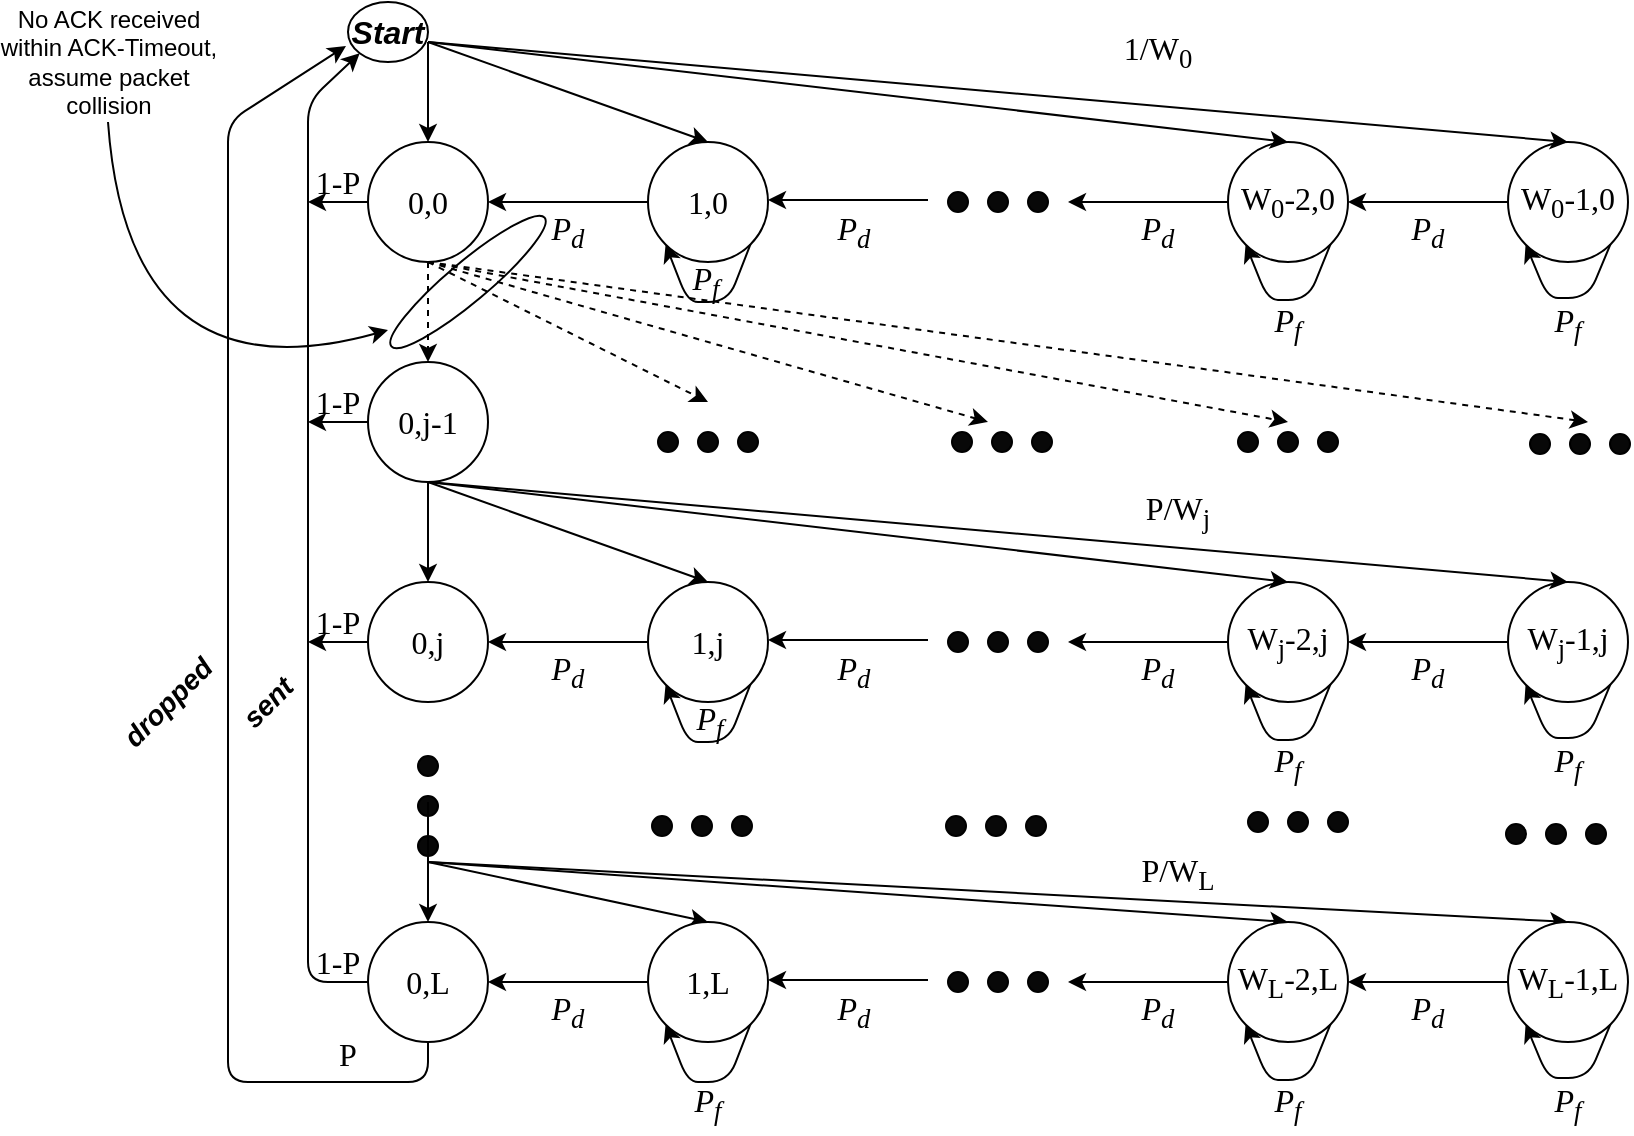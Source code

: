 <mxfile version="11.0.2" type="device"><diagram id="iPXQcQGhJJl7u24ujpxk" name="Page-1"><mxGraphModel dx="2187" dy="2114" grid="1" gridSize="10" guides="1" tooltips="1" connect="1" arrows="1" fold="1" page="1" pageScale="1" pageWidth="827" pageHeight="1169" math="0" shadow="0"><root><mxCell id="0"/><mxCell id="1" parent="0"/><mxCell id="LnXT7M3TGiu2-1s4D5pW-6" value="" style="edgeStyle=orthogonalEdgeStyle;rounded=0;orthogonalLoop=1;jettySize=auto;html=1;" edge="1" parent="1" source="LnXT7M3TGiu2-1s4D5pW-1" target="LnXT7M3TGiu2-1s4D5pW-5"><mxGeometry relative="1" as="geometry"/></mxCell><mxCell id="LnXT7M3TGiu2-1s4D5pW-1" value="&lt;font style=&quot;font-size: 16px&quot; face=&quot;Georgia&quot;&gt;W&lt;/font&gt;&lt;font style=&quot;font-size: 16px&quot; face=&quot;Georgia&quot;&gt;&lt;sub&gt;0&lt;/sub&gt;-1,0&lt;/font&gt;" style="ellipse;whiteSpace=wrap;html=1;" vertex="1" parent="1"><mxGeometry x="740" y="10" width="60" height="60" as="geometry"/></mxCell><mxCell id="LnXT7M3TGiu2-1s4D5pW-8" value="" style="edgeStyle=orthogonalEdgeStyle;rounded=0;orthogonalLoop=1;jettySize=auto;html=1;" edge="1" parent="1" source="LnXT7M3TGiu2-1s4D5pW-5"><mxGeometry relative="1" as="geometry"><mxPoint x="520" y="40" as="targetPoint"/></mxGeometry></mxCell><mxCell id="LnXT7M3TGiu2-1s4D5pW-5" value="&lt;font style=&quot;font-size: 16px&quot; face=&quot;Georgia&quot;&gt;W&lt;/font&gt;&lt;font style=&quot;font-size: 16px&quot; face=&quot;Georgia&quot;&gt;&lt;sub&gt;0&lt;/sub&gt;-2,0&lt;/font&gt;" style="ellipse;whiteSpace=wrap;html=1;" vertex="1" parent="1"><mxGeometry x="600" y="10" width="60" height="60" as="geometry"/></mxCell><mxCell id="LnXT7M3TGiu2-1s4D5pW-9" value="" style="ellipse;whiteSpace=wrap;html=1;fillColor=#080808;" vertex="1" parent="1"><mxGeometry x="500" y="35" width="10" height="10" as="geometry"/></mxCell><mxCell id="LnXT7M3TGiu2-1s4D5pW-10" value="" style="ellipse;whiteSpace=wrap;html=1;fillColor=#080808;" vertex="1" parent="1"><mxGeometry x="480" y="35" width="10" height="10" as="geometry"/></mxCell><mxCell id="LnXT7M3TGiu2-1s4D5pW-11" value="" style="ellipse;whiteSpace=wrap;html=1;fillColor=#080808;" vertex="1" parent="1"><mxGeometry x="460" y="35" width="10" height="10" as="geometry"/></mxCell><mxCell id="LnXT7M3TGiu2-1s4D5pW-15" value="" style="edgeStyle=orthogonalEdgeStyle;rounded=0;orthogonalLoop=1;jettySize=auto;html=1;" edge="1" parent="1" source="LnXT7M3TGiu2-1s4D5pW-12" target="LnXT7M3TGiu2-1s4D5pW-14"><mxGeometry relative="1" as="geometry"/></mxCell><mxCell id="LnXT7M3TGiu2-1s4D5pW-12" value="&lt;font style=&quot;font-size: 16px&quot; face=&quot;Georgia&quot;&gt;1&lt;font style=&quot;font-size: 16px&quot;&gt;,0&lt;/font&gt;&lt;/font&gt;" style="ellipse;whiteSpace=wrap;html=1;" vertex="1" parent="1"><mxGeometry x="310" y="10" width="60" height="60" as="geometry"/></mxCell><mxCell id="LnXT7M3TGiu2-1s4D5pW-14" value="&lt;font style=&quot;font-size: 16px&quot; face=&quot;Georgia&quot;&gt;0&lt;font style=&quot;font-size: 16px&quot;&gt;,0&lt;/font&gt;&lt;/font&gt;" style="ellipse;whiteSpace=wrap;html=1;" vertex="1" parent="1"><mxGeometry x="170" y="10" width="60" height="60" as="geometry"/></mxCell><mxCell id="LnXT7M3TGiu2-1s4D5pW-13" value="" style="edgeStyle=orthogonalEdgeStyle;rounded=0;orthogonalLoop=1;jettySize=auto;html=1;" edge="1" parent="1"><mxGeometry relative="1" as="geometry"><mxPoint x="450" y="39" as="sourcePoint"/><mxPoint x="370" y="39" as="targetPoint"/></mxGeometry></mxCell><mxCell id="LnXT7M3TGiu2-1s4D5pW-16" value="" style="endArrow=classic;html=1;entryX=0.5;entryY=0;entryDx=0;entryDy=0;" edge="1" parent="1" target="LnXT7M3TGiu2-1s4D5pW-14"><mxGeometry width="50" height="50" relative="1" as="geometry"><mxPoint x="200" y="-40" as="sourcePoint"/><mxPoint x="220" y="90" as="targetPoint"/></mxGeometry></mxCell><mxCell id="LnXT7M3TGiu2-1s4D5pW-17" value="" style="endArrow=classic;html=1;entryX=0.5;entryY=0;entryDx=0;entryDy=0;" edge="1" parent="1" target="LnXT7M3TGiu2-1s4D5pW-12"><mxGeometry width="50" height="50" relative="1" as="geometry"><mxPoint x="200" y="-40" as="sourcePoint"/><mxPoint x="210" y="20" as="targetPoint"/></mxGeometry></mxCell><mxCell id="LnXT7M3TGiu2-1s4D5pW-18" value="" style="endArrow=classic;html=1;entryX=0.5;entryY=0;entryDx=0;entryDy=0;" edge="1" parent="1" target="LnXT7M3TGiu2-1s4D5pW-5"><mxGeometry width="50" height="50" relative="1" as="geometry"><mxPoint x="200" y="-40" as="sourcePoint"/><mxPoint x="220" y="30" as="targetPoint"/></mxGeometry></mxCell><mxCell id="LnXT7M3TGiu2-1s4D5pW-19" value="" style="endArrow=classic;html=1;entryX=0.5;entryY=0;entryDx=0;entryDy=0;" edge="1" parent="1" target="LnXT7M3TGiu2-1s4D5pW-1"><mxGeometry width="50" height="50" relative="1" as="geometry"><mxPoint x="200" y="-40" as="sourcePoint"/><mxPoint x="230" y="40" as="targetPoint"/></mxGeometry></mxCell><mxCell id="LnXT7M3TGiu2-1s4D5pW-20" value="&lt;font style=&quot;font-size: 16px&quot; face=&quot;Georgia&quot;&gt;1/W&lt;sub&gt;0&lt;/sub&gt;&lt;/font&gt;" style="text;html=1;strokeColor=none;fillColor=none;align=center;verticalAlign=middle;whiteSpace=wrap;rounded=0;" vertex="1" parent="1"><mxGeometry x="540" y="-50" width="50" height="30" as="geometry"/></mxCell><mxCell id="LnXT7M3TGiu2-1s4D5pW-22" value="" style="endArrow=classic;html=1;exitX=1;exitY=1;exitDx=0;exitDy=0;entryX=0;entryY=1;entryDx=0;entryDy=0;rounded=1;" edge="1" parent="1" source="LnXT7M3TGiu2-1s4D5pW-12" target="LnXT7M3TGiu2-1s4D5pW-12"><mxGeometry width="50" height="50" relative="1" as="geometry"><mxPoint x="361" y="130" as="sourcePoint"/><mxPoint x="319" y="130" as="targetPoint"/><Array as="points"><mxPoint x="350" y="90"/><mxPoint x="330" y="90"/></Array></mxGeometry></mxCell><mxCell id="LnXT7M3TGiu2-1s4D5pW-23" value="" style="endArrow=classic;html=1;rounded=1;exitX=1;exitY=1;exitDx=0;exitDy=0;entryX=0;entryY=1;entryDx=0;entryDy=0;" edge="1" parent="1" source="LnXT7M3TGiu2-1s4D5pW-5" target="LnXT7M3TGiu2-1s4D5pW-5"><mxGeometry width="50" height="50" relative="1" as="geometry"><mxPoint x="660" y="70" as="sourcePoint"/><mxPoint x="590" y="70" as="targetPoint"/><Array as="points"><mxPoint x="640" y="89"/><mxPoint x="620" y="89"/></Array></mxGeometry></mxCell><mxCell id="LnXT7M3TGiu2-1s4D5pW-24" value="" style="endArrow=classic;html=1;rounded=1;exitX=1;exitY=1;exitDx=0;exitDy=0;entryX=0;entryY=1;entryDx=0;entryDy=0;" edge="1" parent="1" source="LnXT7M3TGiu2-1s4D5pW-1" target="LnXT7M3TGiu2-1s4D5pW-1"><mxGeometry width="50" height="50" relative="1" as="geometry"><mxPoint x="800" y="70" as="sourcePoint"/><mxPoint x="730" y="70" as="targetPoint"/><Array as="points"><mxPoint x="780" y="88"/><mxPoint x="760" y="88"/></Array></mxGeometry></mxCell><mxCell id="LnXT7M3TGiu2-1s4D5pW-26" value="&lt;i&gt;&lt;font style=&quot;font-size: 16px&quot; face=&quot;Georgia&quot;&gt;P&lt;sub&gt;f&lt;/sub&gt;&lt;/font&gt;&lt;/i&gt;" style="text;html=1;strokeColor=none;fillColor=none;align=center;verticalAlign=middle;whiteSpace=wrap;rounded=0;" vertex="1" parent="1"><mxGeometry x="313.5" y="65" width="50" height="30" as="geometry"/></mxCell><mxCell id="LnXT7M3TGiu2-1s4D5pW-27" value="&lt;i&gt;&lt;font style=&quot;font-size: 16px&quot; face=&quot;Georgia&quot;&gt;P&lt;sub&gt;f&lt;/sub&gt;&lt;/font&gt;&lt;/i&gt;" style="text;html=1;strokeColor=none;fillColor=none;align=center;verticalAlign=middle;whiteSpace=wrap;rounded=0;" vertex="1" parent="1"><mxGeometry x="605" y="86" width="50" height="30" as="geometry"/></mxCell><mxCell id="LnXT7M3TGiu2-1s4D5pW-28" value="&lt;i&gt;&lt;font style=&quot;font-size: 16px&quot; face=&quot;Georgia&quot;&gt;P&lt;sub&gt;f&lt;/sub&gt;&lt;/font&gt;&lt;/i&gt;" style="text;html=1;strokeColor=none;fillColor=none;align=center;verticalAlign=middle;whiteSpace=wrap;rounded=0;" vertex="1" parent="1"><mxGeometry x="745" y="86" width="50" height="30" as="geometry"/></mxCell><mxCell id="LnXT7M3TGiu2-1s4D5pW-29" value="&lt;i&gt;&lt;font style=&quot;font-size: 16px&quot; face=&quot;Georgia&quot;&gt;P&lt;sub&gt;d&lt;/sub&gt;&lt;/font&gt;&lt;/i&gt;" style="text;html=1;strokeColor=none;fillColor=none;align=center;verticalAlign=middle;whiteSpace=wrap;rounded=0;" vertex="1" parent="1"><mxGeometry x="245" y="40" width="50" height="30" as="geometry"/></mxCell><mxCell id="LnXT7M3TGiu2-1s4D5pW-30" value="&lt;i&gt;&lt;font style=&quot;font-size: 16px&quot; face=&quot;Georgia&quot;&gt;P&lt;sub&gt;d&lt;/sub&gt;&lt;/font&gt;&lt;/i&gt;" style="text;html=1;strokeColor=none;fillColor=none;align=center;verticalAlign=middle;whiteSpace=wrap;rounded=0;" vertex="1" parent="1"><mxGeometry x="388" y="40" width="50" height="30" as="geometry"/></mxCell><mxCell id="LnXT7M3TGiu2-1s4D5pW-31" value="&lt;i&gt;&lt;font style=&quot;font-size: 16px&quot; face=&quot;Georgia&quot;&gt;P&lt;sub&gt;d&lt;/sub&gt;&lt;/font&gt;&lt;/i&gt;" style="text;html=1;strokeColor=none;fillColor=none;align=center;verticalAlign=middle;whiteSpace=wrap;rounded=0;" vertex="1" parent="1"><mxGeometry x="540" y="40" width="50" height="30" as="geometry"/></mxCell><mxCell id="LnXT7M3TGiu2-1s4D5pW-32" value="&lt;i&gt;&lt;font style=&quot;font-size: 16px&quot; face=&quot;Georgia&quot;&gt;P&lt;sub&gt;d&lt;/sub&gt;&lt;/font&gt;&lt;/i&gt;" style="text;html=1;strokeColor=none;fillColor=none;align=center;verticalAlign=middle;whiteSpace=wrap;rounded=0;" vertex="1" parent="1"><mxGeometry x="675" y="40" width="50" height="30" as="geometry"/></mxCell><mxCell id="LnXT7M3TGiu2-1s4D5pW-33" value="" style="endArrow=classic;html=1;exitX=0;exitY=0.5;exitDx=0;exitDy=0;" edge="1" parent="1" source="LnXT7M3TGiu2-1s4D5pW-14"><mxGeometry width="50" height="50" relative="1" as="geometry"><mxPoint x="170" y="190" as="sourcePoint"/><mxPoint x="140" y="40" as="targetPoint"/></mxGeometry></mxCell><mxCell id="LnXT7M3TGiu2-1s4D5pW-61" value="" style="edgeStyle=orthogonalEdgeStyle;rounded=0;orthogonalLoop=1;jettySize=auto;html=1;" edge="1" parent="1" source="LnXT7M3TGiu2-1s4D5pW-62" target="LnXT7M3TGiu2-1s4D5pW-64"><mxGeometry relative="1" as="geometry"/></mxCell><mxCell id="LnXT7M3TGiu2-1s4D5pW-62" value="&lt;font style=&quot;font-size: 16px&quot; face=&quot;Georgia&quot;&gt;W&lt;/font&gt;&lt;font style=&quot;font-size: 16px&quot; face=&quot;Georgia&quot;&gt;&lt;sub&gt;j&lt;/sub&gt;-1,j&lt;/font&gt;" style="ellipse;whiteSpace=wrap;html=1;" vertex="1" parent="1"><mxGeometry x="740" y="230" width="60" height="60" as="geometry"/></mxCell><mxCell id="LnXT7M3TGiu2-1s4D5pW-63" value="" style="edgeStyle=orthogonalEdgeStyle;rounded=0;orthogonalLoop=1;jettySize=auto;html=1;" edge="1" parent="1" source="LnXT7M3TGiu2-1s4D5pW-64"><mxGeometry relative="1" as="geometry"><mxPoint x="520" y="260" as="targetPoint"/></mxGeometry></mxCell><mxCell id="LnXT7M3TGiu2-1s4D5pW-64" value="&lt;font style=&quot;font-size: 16px&quot; face=&quot;Georgia&quot;&gt;W&lt;/font&gt;&lt;font style=&quot;font-size: 16px&quot; face=&quot;Georgia&quot;&gt;&lt;sub&gt;j&lt;/sub&gt;-2,j&lt;/font&gt;" style="ellipse;whiteSpace=wrap;html=1;" vertex="1" parent="1"><mxGeometry x="600" y="230" width="60" height="60" as="geometry"/></mxCell><mxCell id="LnXT7M3TGiu2-1s4D5pW-65" value="" style="ellipse;whiteSpace=wrap;html=1;fillColor=#080808;" vertex="1" parent="1"><mxGeometry x="500" y="255" width="10" height="10" as="geometry"/></mxCell><mxCell id="LnXT7M3TGiu2-1s4D5pW-66" value="" style="ellipse;whiteSpace=wrap;html=1;fillColor=#080808;" vertex="1" parent="1"><mxGeometry x="480" y="255" width="10" height="10" as="geometry"/></mxCell><mxCell id="LnXT7M3TGiu2-1s4D5pW-67" value="" style="ellipse;whiteSpace=wrap;html=1;fillColor=#080808;" vertex="1" parent="1"><mxGeometry x="460" y="255" width="10" height="10" as="geometry"/></mxCell><mxCell id="LnXT7M3TGiu2-1s4D5pW-68" value="" style="edgeStyle=orthogonalEdgeStyle;rounded=0;orthogonalLoop=1;jettySize=auto;html=1;" edge="1" parent="1" source="LnXT7M3TGiu2-1s4D5pW-69" target="LnXT7M3TGiu2-1s4D5pW-70"><mxGeometry relative="1" as="geometry"/></mxCell><mxCell id="LnXT7M3TGiu2-1s4D5pW-69" value="&lt;font style=&quot;font-size: 16px&quot; face=&quot;Georgia&quot;&gt;1&lt;font style=&quot;font-size: 16px&quot;&gt;,j&lt;/font&gt;&lt;/font&gt;" style="ellipse;whiteSpace=wrap;html=1;" vertex="1" parent="1"><mxGeometry x="310" y="230" width="60" height="60" as="geometry"/></mxCell><mxCell id="LnXT7M3TGiu2-1s4D5pW-70" value="&lt;font style=&quot;font-size: 16px&quot; face=&quot;Georgia&quot;&gt;0&lt;font style=&quot;font-size: 16px&quot;&gt;,j&lt;/font&gt;&lt;/font&gt;" style="ellipse;whiteSpace=wrap;html=1;" vertex="1" parent="1"><mxGeometry x="170" y="230" width="60" height="60" as="geometry"/></mxCell><mxCell id="LnXT7M3TGiu2-1s4D5pW-71" value="" style="edgeStyle=orthogonalEdgeStyle;rounded=0;orthogonalLoop=1;jettySize=auto;html=1;" edge="1" parent="1"><mxGeometry relative="1" as="geometry"><mxPoint x="450" y="259" as="sourcePoint"/><mxPoint x="370" y="259" as="targetPoint"/></mxGeometry></mxCell><mxCell id="LnXT7M3TGiu2-1s4D5pW-72" value="" style="endArrow=classic;html=1;entryX=0.5;entryY=0;entryDx=0;entryDy=0;" edge="1" parent="1" target="LnXT7M3TGiu2-1s4D5pW-70"><mxGeometry width="50" height="50" relative="1" as="geometry"><mxPoint x="200" y="180" as="sourcePoint"/><mxPoint x="220" y="310" as="targetPoint"/></mxGeometry></mxCell><mxCell id="LnXT7M3TGiu2-1s4D5pW-73" value="" style="endArrow=classic;html=1;entryX=0.5;entryY=0;entryDx=0;entryDy=0;" edge="1" parent="1" target="LnXT7M3TGiu2-1s4D5pW-69"><mxGeometry width="50" height="50" relative="1" as="geometry"><mxPoint x="200" y="180" as="sourcePoint"/><mxPoint x="210" y="240" as="targetPoint"/></mxGeometry></mxCell><mxCell id="LnXT7M3TGiu2-1s4D5pW-74" value="" style="endArrow=classic;html=1;entryX=0.5;entryY=0;entryDx=0;entryDy=0;" edge="1" parent="1" target="LnXT7M3TGiu2-1s4D5pW-64"><mxGeometry width="50" height="50" relative="1" as="geometry"><mxPoint x="200" y="180" as="sourcePoint"/><mxPoint x="220" y="250" as="targetPoint"/></mxGeometry></mxCell><mxCell id="LnXT7M3TGiu2-1s4D5pW-75" value="" style="endArrow=classic;html=1;entryX=0.5;entryY=0;entryDx=0;entryDy=0;" edge="1" parent="1" target="LnXT7M3TGiu2-1s4D5pW-62"><mxGeometry width="50" height="50" relative="1" as="geometry"><mxPoint x="200" y="180" as="sourcePoint"/><mxPoint x="230" y="260" as="targetPoint"/></mxGeometry></mxCell><mxCell id="LnXT7M3TGiu2-1s4D5pW-76" value="&lt;font style=&quot;font-size: 16px&quot; face=&quot;Georgia&quot;&gt;P/W&lt;sub&gt;j&lt;/sub&gt;&lt;/font&gt;" style="text;html=1;strokeColor=none;fillColor=none;align=center;verticalAlign=middle;whiteSpace=wrap;rounded=0;" vertex="1" parent="1"><mxGeometry x="550" y="180" width="50" height="30" as="geometry"/></mxCell><mxCell id="LnXT7M3TGiu2-1s4D5pW-77" value="" style="endArrow=classic;html=1;exitX=1;exitY=1;exitDx=0;exitDy=0;entryX=0;entryY=1;entryDx=0;entryDy=0;rounded=1;" edge="1" parent="1" source="LnXT7M3TGiu2-1s4D5pW-69" target="LnXT7M3TGiu2-1s4D5pW-69"><mxGeometry width="50" height="50" relative="1" as="geometry"><mxPoint x="361" y="350" as="sourcePoint"/><mxPoint x="319" y="350" as="targetPoint"/><Array as="points"><mxPoint x="350" y="310"/><mxPoint x="330" y="310"/></Array></mxGeometry></mxCell><mxCell id="LnXT7M3TGiu2-1s4D5pW-78" value="" style="endArrow=classic;html=1;rounded=1;exitX=1;exitY=1;exitDx=0;exitDy=0;entryX=0;entryY=1;entryDx=0;entryDy=0;" edge="1" parent="1" source="LnXT7M3TGiu2-1s4D5pW-64" target="LnXT7M3TGiu2-1s4D5pW-64"><mxGeometry width="50" height="50" relative="1" as="geometry"><mxPoint x="660" y="290" as="sourcePoint"/><mxPoint x="590" y="290" as="targetPoint"/><Array as="points"><mxPoint x="640" y="309"/><mxPoint x="620" y="309"/></Array></mxGeometry></mxCell><mxCell id="LnXT7M3TGiu2-1s4D5pW-79" value="" style="endArrow=classic;html=1;rounded=1;exitX=1;exitY=1;exitDx=0;exitDy=0;entryX=0;entryY=1;entryDx=0;entryDy=0;" edge="1" parent="1" source="LnXT7M3TGiu2-1s4D5pW-62" target="LnXT7M3TGiu2-1s4D5pW-62"><mxGeometry width="50" height="50" relative="1" as="geometry"><mxPoint x="800" y="290" as="sourcePoint"/><mxPoint x="730" y="290" as="targetPoint"/><Array as="points"><mxPoint x="780" y="308"/><mxPoint x="760" y="308"/></Array></mxGeometry></mxCell><mxCell id="LnXT7M3TGiu2-1s4D5pW-80" value="&lt;i&gt;&lt;font style=&quot;font-size: 16px&quot; face=&quot;Georgia&quot;&gt;P&lt;sub&gt;f&lt;/sub&gt;&lt;/font&gt;&lt;/i&gt;" style="text;html=1;strokeColor=none;fillColor=none;align=center;verticalAlign=middle;whiteSpace=wrap;rounded=0;" vertex="1" parent="1"><mxGeometry x="315.5" y="285" width="50" height="30" as="geometry"/></mxCell><mxCell id="LnXT7M3TGiu2-1s4D5pW-81" value="&lt;i&gt;&lt;font style=&quot;font-size: 16px&quot; face=&quot;Georgia&quot;&gt;P&lt;sub&gt;f&lt;/sub&gt;&lt;/font&gt;&lt;/i&gt;" style="text;html=1;strokeColor=none;fillColor=none;align=center;verticalAlign=middle;whiteSpace=wrap;rounded=0;" vertex="1" parent="1"><mxGeometry x="605" y="306" width="50" height="30" as="geometry"/></mxCell><mxCell id="LnXT7M3TGiu2-1s4D5pW-82" value="&lt;i&gt;&lt;font style=&quot;font-size: 16px&quot; face=&quot;Georgia&quot;&gt;P&lt;sub&gt;f&lt;/sub&gt;&lt;/font&gt;&lt;/i&gt;" style="text;html=1;strokeColor=none;fillColor=none;align=center;verticalAlign=middle;whiteSpace=wrap;rounded=0;" vertex="1" parent="1"><mxGeometry x="745" y="306" width="50" height="30" as="geometry"/></mxCell><mxCell id="LnXT7M3TGiu2-1s4D5pW-83" value="&lt;i&gt;&lt;font style=&quot;font-size: 16px&quot; face=&quot;Georgia&quot;&gt;P&lt;sub&gt;d&lt;/sub&gt;&lt;/font&gt;&lt;/i&gt;" style="text;html=1;strokeColor=none;fillColor=none;align=center;verticalAlign=middle;whiteSpace=wrap;rounded=0;" vertex="1" parent="1"><mxGeometry x="245" y="260" width="50" height="30" as="geometry"/></mxCell><mxCell id="LnXT7M3TGiu2-1s4D5pW-84" value="&lt;i&gt;&lt;font style=&quot;font-size: 16px&quot; face=&quot;Georgia&quot;&gt;P&lt;sub&gt;d&lt;/sub&gt;&lt;/font&gt;&lt;/i&gt;" style="text;html=1;strokeColor=none;fillColor=none;align=center;verticalAlign=middle;whiteSpace=wrap;rounded=0;" vertex="1" parent="1"><mxGeometry x="388" y="260" width="50" height="30" as="geometry"/></mxCell><mxCell id="LnXT7M3TGiu2-1s4D5pW-85" value="&lt;i&gt;&lt;font style=&quot;font-size: 16px&quot; face=&quot;Georgia&quot;&gt;P&lt;sub&gt;d&lt;/sub&gt;&lt;/font&gt;&lt;/i&gt;" style="text;html=1;strokeColor=none;fillColor=none;align=center;verticalAlign=middle;whiteSpace=wrap;rounded=0;" vertex="1" parent="1"><mxGeometry x="540" y="260" width="50" height="30" as="geometry"/></mxCell><mxCell id="LnXT7M3TGiu2-1s4D5pW-86" value="&lt;i&gt;&lt;font style=&quot;font-size: 16px&quot; face=&quot;Georgia&quot;&gt;P&lt;sub&gt;d&lt;/sub&gt;&lt;/font&gt;&lt;/i&gt;" style="text;html=1;strokeColor=none;fillColor=none;align=center;verticalAlign=middle;whiteSpace=wrap;rounded=0;" vertex="1" parent="1"><mxGeometry x="675" y="260" width="50" height="30" as="geometry"/></mxCell><mxCell id="LnXT7M3TGiu2-1s4D5pW-87" value="" style="endArrow=classic;html=1;exitX=0;exitY=0.5;exitDx=0;exitDy=0;" edge="1" parent="1" source="LnXT7M3TGiu2-1s4D5pW-70"><mxGeometry width="50" height="50" relative="1" as="geometry"><mxPoint x="170" y="410" as="sourcePoint"/><mxPoint x="140" y="260" as="targetPoint"/></mxGeometry></mxCell><mxCell id="LnXT7M3TGiu2-1s4D5pW-94" value="" style="ellipse;whiteSpace=wrap;html=1;fillColor=#080808;" vertex="1" parent="1"><mxGeometry x="605" y="155" width="10" height="10" as="geometry"/></mxCell><mxCell id="LnXT7M3TGiu2-1s4D5pW-95" value="" style="ellipse;whiteSpace=wrap;html=1;fillColor=#080808;" vertex="1" parent="1"><mxGeometry x="625" y="155" width="10" height="10" as="geometry"/></mxCell><mxCell id="LnXT7M3TGiu2-1s4D5pW-96" value="" style="ellipse;whiteSpace=wrap;html=1;fillColor=#080808;" vertex="1" parent="1"><mxGeometry x="645" y="155" width="10" height="10" as="geometry"/></mxCell><mxCell id="LnXT7M3TGiu2-1s4D5pW-100" value="" style="endArrow=classic;html=1;exitX=0.5;exitY=1;exitDx=0;exitDy=0;dashed=1;entryX=0.5;entryY=0;entryDx=0;entryDy=0;" edge="1" parent="1" source="LnXT7M3TGiu2-1s4D5pW-14" target="LnXT7M3TGiu2-1s4D5pW-142"><mxGeometry width="50" height="50" relative="1" as="geometry"><mxPoint x="200" y="90" as="sourcePoint"/><mxPoint x="200" y="140" as="targetPoint"/></mxGeometry></mxCell><mxCell id="LnXT7M3TGiu2-1s4D5pW-105" value="" style="group" vertex="1" connectable="0" parent="1"><mxGeometry x="462" y="155" width="50" height="10" as="geometry"/></mxCell><mxCell id="LnXT7M3TGiu2-1s4D5pW-91" value="" style="ellipse;whiteSpace=wrap;html=1;fillColor=#080808;" vertex="1" parent="LnXT7M3TGiu2-1s4D5pW-105"><mxGeometry x="40" width="10" height="10" as="geometry"/></mxCell><mxCell id="LnXT7M3TGiu2-1s4D5pW-92" value="" style="ellipse;whiteSpace=wrap;html=1;fillColor=#080808;" vertex="1" parent="LnXT7M3TGiu2-1s4D5pW-105"><mxGeometry x="20" width="10" height="10" as="geometry"/></mxCell><mxCell id="LnXT7M3TGiu2-1s4D5pW-93" value="" style="ellipse;whiteSpace=wrap;html=1;fillColor=#080808;" vertex="1" parent="LnXT7M3TGiu2-1s4D5pW-105"><mxGeometry width="10" height="10" as="geometry"/></mxCell><mxCell id="LnXT7M3TGiu2-1s4D5pW-112" value="" style="group" vertex="1" connectable="0" parent="1"><mxGeometry x="472" y="165" width="50" height="10" as="geometry"/></mxCell><mxCell id="LnXT7M3TGiu2-1s4D5pW-118" value="" style="ellipse;whiteSpace=wrap;html=1;fillColor=#080808;" vertex="1" parent="1"><mxGeometry x="315" y="155" width="10" height="10" as="geometry"/></mxCell><mxCell id="LnXT7M3TGiu2-1s4D5pW-119" value="" style="ellipse;whiteSpace=wrap;html=1;fillColor=#080808;" vertex="1" parent="1"><mxGeometry x="335" y="155" width="10" height="10" as="geometry"/></mxCell><mxCell id="LnXT7M3TGiu2-1s4D5pW-120" value="" style="ellipse;whiteSpace=wrap;html=1;fillColor=#080808;" vertex="1" parent="1"><mxGeometry x="355" y="155" width="10" height="10" as="geometry"/></mxCell><mxCell id="LnXT7M3TGiu2-1s4D5pW-122" value="" style="endArrow=classic;html=1;dashed=1;" edge="1" parent="1"><mxGeometry width="50" height="50" relative="1" as="geometry"><mxPoint x="200" y="70" as="sourcePoint"/><mxPoint x="340" y="140" as="targetPoint"/></mxGeometry></mxCell><mxCell id="LnXT7M3TGiu2-1s4D5pW-123" value="" style="endArrow=classic;html=1;dashed=1;" edge="1" parent="1"><mxGeometry width="50" height="50" relative="1" as="geometry"><mxPoint x="200" y="70" as="sourcePoint"/><mxPoint x="480" y="150" as="targetPoint"/></mxGeometry></mxCell><mxCell id="LnXT7M3TGiu2-1s4D5pW-124" value="" style="endArrow=classic;html=1;dashed=1;" edge="1" parent="1"><mxGeometry width="50" height="50" relative="1" as="geometry"><mxPoint x="200" y="70" as="sourcePoint"/><mxPoint x="630" y="150" as="targetPoint"/></mxGeometry></mxCell><mxCell id="LnXT7M3TGiu2-1s4D5pW-125" value="" style="endArrow=classic;html=1;dashed=1;" edge="1" parent="1"><mxGeometry width="50" height="50" relative="1" as="geometry"><mxPoint x="200" y="70" as="sourcePoint"/><mxPoint x="780" y="150" as="targetPoint"/></mxGeometry></mxCell><mxCell id="LnXT7M3TGiu2-1s4D5pW-126" value="" style="ellipse;whiteSpace=wrap;html=1;fillColor=#080808;" vertex="1" parent="1"><mxGeometry x="751" y="156" width="10" height="10" as="geometry"/></mxCell><mxCell id="LnXT7M3TGiu2-1s4D5pW-127" value="" style="ellipse;whiteSpace=wrap;html=1;fillColor=#080808;" vertex="1" parent="1"><mxGeometry x="771" y="156" width="10" height="10" as="geometry"/></mxCell><mxCell id="LnXT7M3TGiu2-1s4D5pW-128" value="" style="ellipse;whiteSpace=wrap;html=1;fillColor=#080808;" vertex="1" parent="1"><mxGeometry x="791" y="156" width="10" height="10" as="geometry"/></mxCell><mxCell id="LnXT7M3TGiu2-1s4D5pW-135" value="&lt;font style=&quot;font-size: 16px&quot; face=&quot;Georgia&quot;&gt;1-P&lt;/font&gt;" style="text;html=1;strokeColor=none;fillColor=none;align=center;verticalAlign=middle;whiteSpace=wrap;rounded=0;" vertex="1" parent="1"><mxGeometry x="135" y="20" width="40" height="20" as="geometry"/></mxCell><mxCell id="LnXT7M3TGiu2-1s4D5pW-136" value="&lt;font style=&quot;font-size: 16px&quot; face=&quot;Georgia&quot;&gt;1-P&lt;/font&gt;" style="text;html=1;strokeColor=none;fillColor=none;align=center;verticalAlign=middle;whiteSpace=wrap;rounded=0;" vertex="1" parent="1"><mxGeometry x="135" y="130" width="40" height="20" as="geometry"/></mxCell><mxCell id="LnXT7M3TGiu2-1s4D5pW-146" value="" style="edgeStyle=orthogonalEdgeStyle;rounded=1;orthogonalLoop=1;jettySize=auto;html=1;" edge="1" parent="1" source="LnXT7M3TGiu2-1s4D5pW-142"><mxGeometry relative="1" as="geometry"><mxPoint x="140" y="150" as="targetPoint"/></mxGeometry></mxCell><mxCell id="LnXT7M3TGiu2-1s4D5pW-142" value="&lt;font style=&quot;font-size: 16px&quot; face=&quot;Georgia&quot;&gt;0&lt;font style=&quot;font-size: 16px&quot;&gt;,j-1&lt;/font&gt;&lt;/font&gt;" style="ellipse;whiteSpace=wrap;html=1;" vertex="1" parent="1"><mxGeometry x="170" y="120" width="60" height="60" as="geometry"/></mxCell><mxCell id="LnXT7M3TGiu2-1s4D5pW-147" value="&lt;font style=&quot;font-size: 16px&quot; face=&quot;Georgia&quot;&gt;1-P&lt;/font&gt;" style="text;html=1;strokeColor=none;fillColor=none;align=center;verticalAlign=middle;whiteSpace=wrap;rounded=0;" vertex="1" parent="1"><mxGeometry x="135" y="240" width="40" height="20" as="geometry"/></mxCell><mxCell id="LnXT7M3TGiu2-1s4D5pW-148" value="" style="endArrow=classic;html=1;exitX=0;exitY=0.5;exitDx=0;exitDy=0;entryX=0;entryY=1;entryDx=0;entryDy=0;" edge="1" parent="1" source="LnXT7M3TGiu2-1s4D5pW-165" target="LnXT7M3TGiu2-1s4D5pW-219"><mxGeometry width="50" height="50" relative="1" as="geometry"><mxPoint x="140" y="440" as="sourcePoint"/><mxPoint x="160" y="-30" as="targetPoint"/><Array as="points"><mxPoint x="140" y="430"/><mxPoint x="140" y="-10"/></Array></mxGeometry></mxCell><mxCell id="LnXT7M3TGiu2-1s4D5pW-149" value="" style="curved=1;endArrow=classic;html=1;entryX=0.039;entryY=0.134;entryDx=0;entryDy=0;entryPerimeter=0;" edge="1" parent="1" target="LnXT7M3TGiu2-1s4D5pW-153"><mxGeometry width="50" height="50" relative="1" as="geometry"><mxPoint x="40" as="sourcePoint"/><mxPoint x="195" y="90" as="targetPoint"/><Array as="points"><mxPoint x="50" y="140"/></Array></mxGeometry></mxCell><mxCell id="LnXT7M3TGiu2-1s4D5pW-150" value="&lt;div&gt;No ACK received &lt;br&gt;&lt;/div&gt;&lt;div&gt;within ACK-Timeout,&lt;/div&gt;&lt;div&gt;assume packet&lt;/div&gt;&lt;div&gt; collision&lt;br&gt;&lt;/div&gt;" style="text;html=1;resizable=0;points=[];align=center;verticalAlign=middle;labelBackgroundColor=none;" vertex="1" connectable="0" parent="LnXT7M3TGiu2-1s4D5pW-149"><mxGeometry x="-0.899" relative="1" as="geometry"><mxPoint x="-1" y="-44" as="offset"/></mxGeometry></mxCell><mxCell id="LnXT7M3TGiu2-1s4D5pW-153" value="" style="ellipse;whiteSpace=wrap;html=1;fillColor=none;rotation=-40;" vertex="1" parent="1"><mxGeometry x="170" y="70" width="100" height="20" as="geometry"/></mxCell><mxCell id="LnXT7M3TGiu2-1s4D5pW-190" value="" style="group;rotation=90;" vertex="1" connectable="0" parent="1"><mxGeometry x="175" y="337" width="50" height="10" as="geometry"/></mxCell><mxCell id="LnXT7M3TGiu2-1s4D5pW-187" value="" style="ellipse;whiteSpace=wrap;html=1;fillColor=#080808;rotation=90;" vertex="1" parent="LnXT7M3TGiu2-1s4D5pW-190"><mxGeometry x="20" y="20" width="10" height="10" as="geometry"/></mxCell><mxCell id="LnXT7M3TGiu2-1s4D5pW-188" value="" style="ellipse;whiteSpace=wrap;html=1;fillColor=#080808;rotation=90;" vertex="1" parent="LnXT7M3TGiu2-1s4D5pW-190"><mxGeometry x="20" width="10" height="10" as="geometry"/></mxCell><mxCell id="LnXT7M3TGiu2-1s4D5pW-189" value="" style="ellipse;whiteSpace=wrap;html=1;fillColor=#080808;rotation=90;" vertex="1" parent="LnXT7M3TGiu2-1s4D5pW-190"><mxGeometry x="20" y="-20" width="10" height="10" as="geometry"/></mxCell><mxCell id="LnXT7M3TGiu2-1s4D5pW-198" value="" style="ellipse;whiteSpace=wrap;html=1;fillColor=#080808;" vertex="1" parent="1"><mxGeometry x="352" y="347" width="10" height="10" as="geometry"/></mxCell><mxCell id="LnXT7M3TGiu2-1s4D5pW-199" value="" style="ellipse;whiteSpace=wrap;html=1;fillColor=#080808;" vertex="1" parent="1"><mxGeometry x="332" y="347" width="10" height="10" as="geometry"/></mxCell><mxCell id="LnXT7M3TGiu2-1s4D5pW-200" value="" style="ellipse;whiteSpace=wrap;html=1;fillColor=#080808;" vertex="1" parent="1"><mxGeometry x="312" y="347" width="10" height="10" as="geometry"/></mxCell><mxCell id="LnXT7M3TGiu2-1s4D5pW-201" value="" style="ellipse;whiteSpace=wrap;html=1;fillColor=#080808;" vertex="1" parent="1"><mxGeometry x="499" y="347" width="10" height="10" as="geometry"/></mxCell><mxCell id="LnXT7M3TGiu2-1s4D5pW-202" value="" style="ellipse;whiteSpace=wrap;html=1;fillColor=#080808;" vertex="1" parent="1"><mxGeometry x="479" y="347" width="10" height="10" as="geometry"/></mxCell><mxCell id="LnXT7M3TGiu2-1s4D5pW-203" value="" style="ellipse;whiteSpace=wrap;html=1;fillColor=#080808;" vertex="1" parent="1"><mxGeometry x="459" y="347" width="10" height="10" as="geometry"/></mxCell><mxCell id="LnXT7M3TGiu2-1s4D5pW-204" value="" style="ellipse;whiteSpace=wrap;html=1;fillColor=#080808;" vertex="1" parent="1"><mxGeometry x="650" y="345" width="10" height="10" as="geometry"/></mxCell><mxCell id="LnXT7M3TGiu2-1s4D5pW-205" value="" style="ellipse;whiteSpace=wrap;html=1;fillColor=#080808;" vertex="1" parent="1"><mxGeometry x="630" y="345" width="10" height="10" as="geometry"/></mxCell><mxCell id="LnXT7M3TGiu2-1s4D5pW-206" value="" style="ellipse;whiteSpace=wrap;html=1;fillColor=#080808;" vertex="1" parent="1"><mxGeometry x="610" y="345" width="10" height="10" as="geometry"/></mxCell><mxCell id="LnXT7M3TGiu2-1s4D5pW-207" value="" style="ellipse;whiteSpace=wrap;html=1;fillColor=#080808;" vertex="1" parent="1"><mxGeometry x="779" y="351" width="10" height="10" as="geometry"/></mxCell><mxCell id="LnXT7M3TGiu2-1s4D5pW-208" value="" style="ellipse;whiteSpace=wrap;html=1;fillColor=#080808;" vertex="1" parent="1"><mxGeometry x="759" y="351" width="10" height="10" as="geometry"/></mxCell><mxCell id="LnXT7M3TGiu2-1s4D5pW-209" value="" style="ellipse;whiteSpace=wrap;html=1;fillColor=#080808;" vertex="1" parent="1"><mxGeometry x="739" y="351" width="10" height="10" as="geometry"/></mxCell><mxCell id="LnXT7M3TGiu2-1s4D5pW-210" value="" style="endArrow=classic;html=1;entryX=0.5;entryY=0;entryDx=0;entryDy=0;" edge="1" parent="1" target="LnXT7M3TGiu2-1s4D5pW-165"><mxGeometry width="50" height="50" relative="1" as="geometry"><mxPoint x="200" y="340" as="sourcePoint"/><mxPoint x="40" y="530" as="targetPoint"/></mxGeometry></mxCell><mxCell id="LnXT7M3TGiu2-1s4D5pW-211" value="" style="endArrow=classic;html=1;entryX=0.5;entryY=0;entryDx=0;entryDy=0;" edge="1" parent="1" target="LnXT7M3TGiu2-1s4D5pW-164"><mxGeometry width="50" height="50" relative="1" as="geometry"><mxPoint x="200" y="370" as="sourcePoint"/><mxPoint x="210" y="410" as="targetPoint"/></mxGeometry></mxCell><mxCell id="LnXT7M3TGiu2-1s4D5pW-212" value="" style="endArrow=classic;html=1;entryX=0.5;entryY=0;entryDx=0;entryDy=0;" edge="1" parent="1" target="LnXT7M3TGiu2-1s4D5pW-159"><mxGeometry width="50" height="50" relative="1" as="geometry"><mxPoint x="200" y="370" as="sourcePoint"/><mxPoint x="220" y="420" as="targetPoint"/></mxGeometry></mxCell><mxCell id="LnXT7M3TGiu2-1s4D5pW-213" value="" style="endArrow=classic;html=1;entryX=0.5;entryY=0;entryDx=0;entryDy=0;" edge="1" parent="1" target="LnXT7M3TGiu2-1s4D5pW-157"><mxGeometry width="50" height="50" relative="1" as="geometry"><mxPoint x="200" y="370" as="sourcePoint"/><mxPoint x="230" y="430" as="targetPoint"/></mxGeometry></mxCell><mxCell id="LnXT7M3TGiu2-1s4D5pW-214" value="&lt;font style=&quot;font-size: 16px&quot; face=&quot;Georgia&quot;&gt;P/W&lt;sub&gt;L&lt;/sub&gt;&lt;/font&gt;" style="text;html=1;strokeColor=none;fillColor=none;align=center;verticalAlign=middle;whiteSpace=wrap;rounded=0;" vertex="1" parent="1"><mxGeometry x="550" y="361" width="50" height="30" as="geometry"/></mxCell><mxCell id="LnXT7M3TGiu2-1s4D5pW-215" value="" style="endArrow=classic;html=1;exitX=0.5;exitY=1;exitDx=0;exitDy=0;entryX=-0.025;entryY=0.733;entryDx=0;entryDy=0;entryPerimeter=0;" edge="1" parent="1" source="LnXT7M3TGiu2-1s4D5pW-165" target="LnXT7M3TGiu2-1s4D5pW-219"><mxGeometry width="50" height="50" relative="1" as="geometry"><mxPoint x="-10" y="580" as="sourcePoint"/><mxPoint x="160" y="-40" as="targetPoint"/><Array as="points"><mxPoint x="200" y="480"/><mxPoint x="100" y="480"/><mxPoint x="100"/></Array></mxGeometry></mxCell><mxCell id="LnXT7M3TGiu2-1s4D5pW-219" value="&lt;i&gt;&lt;font style=&quot;font-size: 16px&quot;&gt;&lt;b&gt;&lt;font style=&quot;font-size: 16px&quot;&gt;Start&lt;/font&gt;&lt;/b&gt;&lt;/font&gt;&lt;/i&gt;" style="ellipse;whiteSpace=wrap;html=1;labelBackgroundColor=none;fillColor=none;" vertex="1" parent="1"><mxGeometry x="160" y="-60" width="40" height="30" as="geometry"/></mxCell><mxCell id="LnXT7M3TGiu2-1s4D5pW-221" value="&lt;i&gt;&lt;b&gt;&lt;font style=&quot;font-size: 14px&quot;&gt;dropped&lt;/font&gt;&lt;/b&gt;&lt;/i&gt;" style="text;html=1;strokeColor=none;fillColor=none;align=center;verticalAlign=middle;whiteSpace=wrap;rounded=0;labelBackgroundColor=none;rotation=-45;" vertex="1" parent="1"><mxGeometry x="50" y="280" width="40" height="20" as="geometry"/></mxCell><mxCell id="LnXT7M3TGiu2-1s4D5pW-157" value="&lt;font style=&quot;font-size: 16px&quot; face=&quot;Georgia&quot;&gt;W&lt;/font&gt;&lt;font style=&quot;font-size: 16px&quot; face=&quot;Georgia&quot;&gt;&lt;sub&gt;L&lt;/sub&gt;-1,L&lt;/font&gt;" style="ellipse;whiteSpace=wrap;html=1;" vertex="1" parent="1"><mxGeometry x="740" y="400" width="60" height="60" as="geometry"/></mxCell><mxCell id="LnXT7M3TGiu2-1s4D5pW-158" value="" style="edgeStyle=orthogonalEdgeStyle;rounded=0;orthogonalLoop=1;jettySize=auto;html=1;" edge="1" parent="1" source="LnXT7M3TGiu2-1s4D5pW-159"><mxGeometry relative="1" as="geometry"><mxPoint x="520" y="430" as="targetPoint"/></mxGeometry></mxCell><mxCell id="LnXT7M3TGiu2-1s4D5pW-159" value="&lt;font style=&quot;font-size: 16px&quot; face=&quot;Georgia&quot;&gt;W&lt;/font&gt;&lt;font style=&quot;font-size: 16px&quot; face=&quot;Georgia&quot;&gt;&lt;sub&gt;L&lt;/sub&gt;-2,L&lt;/font&gt;" style="ellipse;whiteSpace=wrap;html=1;" vertex="1" parent="1"><mxGeometry x="600" y="400" width="60" height="60" as="geometry"/></mxCell><mxCell id="LnXT7M3TGiu2-1s4D5pW-160" value="" style="ellipse;whiteSpace=wrap;html=1;fillColor=#080808;" vertex="1" parent="1"><mxGeometry x="500" y="425" width="10" height="10" as="geometry"/></mxCell><mxCell id="LnXT7M3TGiu2-1s4D5pW-161" value="" style="ellipse;whiteSpace=wrap;html=1;fillColor=#080808;" vertex="1" parent="1"><mxGeometry x="480" y="425" width="10" height="10" as="geometry"/></mxCell><mxCell id="LnXT7M3TGiu2-1s4D5pW-162" value="" style="ellipse;whiteSpace=wrap;html=1;fillColor=#080808;" vertex="1" parent="1"><mxGeometry x="460" y="425" width="10" height="10" as="geometry"/></mxCell><mxCell id="LnXT7M3TGiu2-1s4D5pW-164" value="&lt;font style=&quot;font-size: 16px&quot; face=&quot;Georgia&quot;&gt;1&lt;font style=&quot;font-size: 16px&quot;&gt;,L&lt;/font&gt;&lt;/font&gt;" style="ellipse;whiteSpace=wrap;html=1;" vertex="1" parent="1"><mxGeometry x="310" y="400" width="60" height="60" as="geometry"/></mxCell><mxCell id="LnXT7M3TGiu2-1s4D5pW-165" value="&lt;font style=&quot;font-size: 16px&quot; face=&quot;Georgia&quot;&gt;0&lt;font style=&quot;font-size: 16px&quot;&gt;,L&lt;/font&gt;&lt;/font&gt;" style="ellipse;whiteSpace=wrap;html=1;" vertex="1" parent="1"><mxGeometry x="170" y="400" width="60" height="60" as="geometry"/></mxCell><mxCell id="LnXT7M3TGiu2-1s4D5pW-166" value="" style="edgeStyle=orthogonalEdgeStyle;rounded=0;orthogonalLoop=1;jettySize=auto;html=1;" edge="1" parent="1"><mxGeometry relative="1" as="geometry"><mxPoint x="450" y="429" as="sourcePoint"/><mxPoint x="370" y="429" as="targetPoint"/></mxGeometry></mxCell><mxCell id="LnXT7M3TGiu2-1s4D5pW-167" value="" style="endArrow=classic;html=1;exitX=1;exitY=1;exitDx=0;exitDy=0;entryX=0;entryY=1;entryDx=0;entryDy=0;rounded=1;" edge="1" parent="1" source="LnXT7M3TGiu2-1s4D5pW-164" target="LnXT7M3TGiu2-1s4D5pW-164"><mxGeometry width="50" height="50" relative="1" as="geometry"><mxPoint x="361" y="520" as="sourcePoint"/><mxPoint x="319" y="520" as="targetPoint"/><Array as="points"><mxPoint x="350" y="480"/><mxPoint x="330" y="480"/></Array></mxGeometry></mxCell><mxCell id="LnXT7M3TGiu2-1s4D5pW-156" value="" style="edgeStyle=orthogonalEdgeStyle;rounded=0;orthogonalLoop=1;jettySize=auto;html=1;" edge="1" parent="1" source="LnXT7M3TGiu2-1s4D5pW-157" target="LnXT7M3TGiu2-1s4D5pW-159"><mxGeometry relative="1" as="geometry"/></mxCell><mxCell id="LnXT7M3TGiu2-1s4D5pW-168" value="" style="endArrow=classic;html=1;rounded=1;exitX=1;exitY=1;exitDx=0;exitDy=0;entryX=0;entryY=1;entryDx=0;entryDy=0;" edge="1" parent="1" source="LnXT7M3TGiu2-1s4D5pW-159" target="LnXT7M3TGiu2-1s4D5pW-159"><mxGeometry width="50" height="50" relative="1" as="geometry"><mxPoint x="660" y="460" as="sourcePoint"/><mxPoint x="590" y="460" as="targetPoint"/><Array as="points"><mxPoint x="640" y="479"/><mxPoint x="620" y="479"/></Array></mxGeometry></mxCell><mxCell id="LnXT7M3TGiu2-1s4D5pW-163" value="" style="edgeStyle=orthogonalEdgeStyle;rounded=0;orthogonalLoop=1;jettySize=auto;html=1;" edge="1" parent="1" source="LnXT7M3TGiu2-1s4D5pW-164" target="LnXT7M3TGiu2-1s4D5pW-165"><mxGeometry relative="1" as="geometry"/></mxCell><mxCell id="LnXT7M3TGiu2-1s4D5pW-169" value="" style="endArrow=classic;html=1;rounded=1;exitX=1;exitY=1;exitDx=0;exitDy=0;entryX=0;entryY=1;entryDx=0;entryDy=0;" edge="1" parent="1" source="LnXT7M3TGiu2-1s4D5pW-157" target="LnXT7M3TGiu2-1s4D5pW-157"><mxGeometry width="50" height="50" relative="1" as="geometry"><mxPoint x="800" y="460" as="sourcePoint"/><mxPoint x="730" y="460" as="targetPoint"/><Array as="points"><mxPoint x="780" y="478"/><mxPoint x="760" y="478"/></Array></mxGeometry></mxCell><mxCell id="LnXT7M3TGiu2-1s4D5pW-170" value="&lt;i&gt;&lt;font style=&quot;font-size: 16px&quot; face=&quot;Georgia&quot;&gt;P&lt;sub&gt;f&lt;/sub&gt;&lt;/font&gt;&lt;/i&gt;" style="text;html=1;strokeColor=none;fillColor=none;align=center;verticalAlign=middle;whiteSpace=wrap;rounded=0;" vertex="1" parent="1"><mxGeometry x="315" y="476" width="50" height="30" as="geometry"/></mxCell><mxCell id="LnXT7M3TGiu2-1s4D5pW-171" value="&lt;i&gt;&lt;font style=&quot;font-size: 16px&quot; face=&quot;Georgia&quot;&gt;P&lt;sub&gt;f&lt;/sub&gt;&lt;/font&gt;&lt;/i&gt;" style="text;html=1;strokeColor=none;fillColor=none;align=center;verticalAlign=middle;whiteSpace=wrap;rounded=0;" vertex="1" parent="1"><mxGeometry x="605" y="476" width="50" height="30" as="geometry"/></mxCell><mxCell id="LnXT7M3TGiu2-1s4D5pW-172" value="&lt;i&gt;&lt;font style=&quot;font-size: 16px&quot; face=&quot;Georgia&quot;&gt;P&lt;sub&gt;f&lt;/sub&gt;&lt;/font&gt;&lt;/i&gt;" style="text;html=1;strokeColor=none;fillColor=none;align=center;verticalAlign=middle;whiteSpace=wrap;rounded=0;" vertex="1" parent="1"><mxGeometry x="745" y="476" width="50" height="30" as="geometry"/></mxCell><mxCell id="LnXT7M3TGiu2-1s4D5pW-173" value="&lt;i&gt;&lt;font style=&quot;font-size: 16px&quot; face=&quot;Georgia&quot;&gt;P&lt;sub&gt;d&lt;/sub&gt;&lt;/font&gt;&lt;/i&gt;" style="text;html=1;strokeColor=none;fillColor=none;align=center;verticalAlign=middle;whiteSpace=wrap;rounded=0;" vertex="1" parent="1"><mxGeometry x="245" y="430" width="50" height="30" as="geometry"/></mxCell><mxCell id="LnXT7M3TGiu2-1s4D5pW-174" value="&lt;i&gt;&lt;font style=&quot;font-size: 16px&quot; face=&quot;Georgia&quot;&gt;P&lt;sub&gt;d&lt;/sub&gt;&lt;/font&gt;&lt;/i&gt;" style="text;html=1;strokeColor=none;fillColor=none;align=center;verticalAlign=middle;whiteSpace=wrap;rounded=0;" vertex="1" parent="1"><mxGeometry x="388" y="430" width="50" height="30" as="geometry"/></mxCell><mxCell id="LnXT7M3TGiu2-1s4D5pW-175" value="&lt;i&gt;&lt;font style=&quot;font-size: 16px&quot; face=&quot;Georgia&quot;&gt;P&lt;sub&gt;d&lt;/sub&gt;&lt;/font&gt;&lt;/i&gt;" style="text;html=1;strokeColor=none;fillColor=none;align=center;verticalAlign=middle;whiteSpace=wrap;rounded=0;" vertex="1" parent="1"><mxGeometry x="540" y="430" width="50" height="30" as="geometry"/></mxCell><mxCell id="LnXT7M3TGiu2-1s4D5pW-176" value="&lt;i&gt;&lt;font style=&quot;font-size: 16px&quot; face=&quot;Georgia&quot;&gt;P&lt;sub&gt;d&lt;/sub&gt;&lt;/font&gt;&lt;/i&gt;" style="text;html=1;strokeColor=none;fillColor=none;align=center;verticalAlign=middle;whiteSpace=wrap;rounded=0;" vertex="1" parent="1"><mxGeometry x="675" y="430" width="50" height="30" as="geometry"/></mxCell><mxCell id="LnXT7M3TGiu2-1s4D5pW-178" value="&lt;font style=&quot;font-size: 16px&quot; face=&quot;Georgia&quot;&gt;1-P&lt;/font&gt;" style="text;html=1;strokeColor=none;fillColor=none;align=center;verticalAlign=middle;whiteSpace=wrap;rounded=0;" vertex="1" parent="1"><mxGeometry x="135" y="410" width="40" height="20" as="geometry"/></mxCell><mxCell id="LnXT7M3TGiu2-1s4D5pW-222" value="&lt;i&gt;&lt;b&gt;&lt;font style=&quot;font-size: 14px&quot;&gt;sent&lt;/font&gt;&lt;/b&gt;&lt;/i&gt;" style="text;html=1;strokeColor=none;fillColor=none;align=center;verticalAlign=middle;whiteSpace=wrap;rounded=0;labelBackgroundColor=none;rotation=-45;" vertex="1" parent="1"><mxGeometry x="100" y="280" width="40" height="20" as="geometry"/></mxCell><mxCell id="LnXT7M3TGiu2-1s4D5pW-224" value="&lt;font style=&quot;font-size: 16px&quot; face=&quot;Georgia&quot;&gt;P&lt;/font&gt;" style="text;html=1;strokeColor=none;fillColor=none;align=center;verticalAlign=middle;whiteSpace=wrap;rounded=0;labelBackgroundColor=none;" vertex="1" parent="1"><mxGeometry x="140" y="456" width="40" height="20" as="geometry"/></mxCell></root></mxGraphModel></diagram></mxfile>